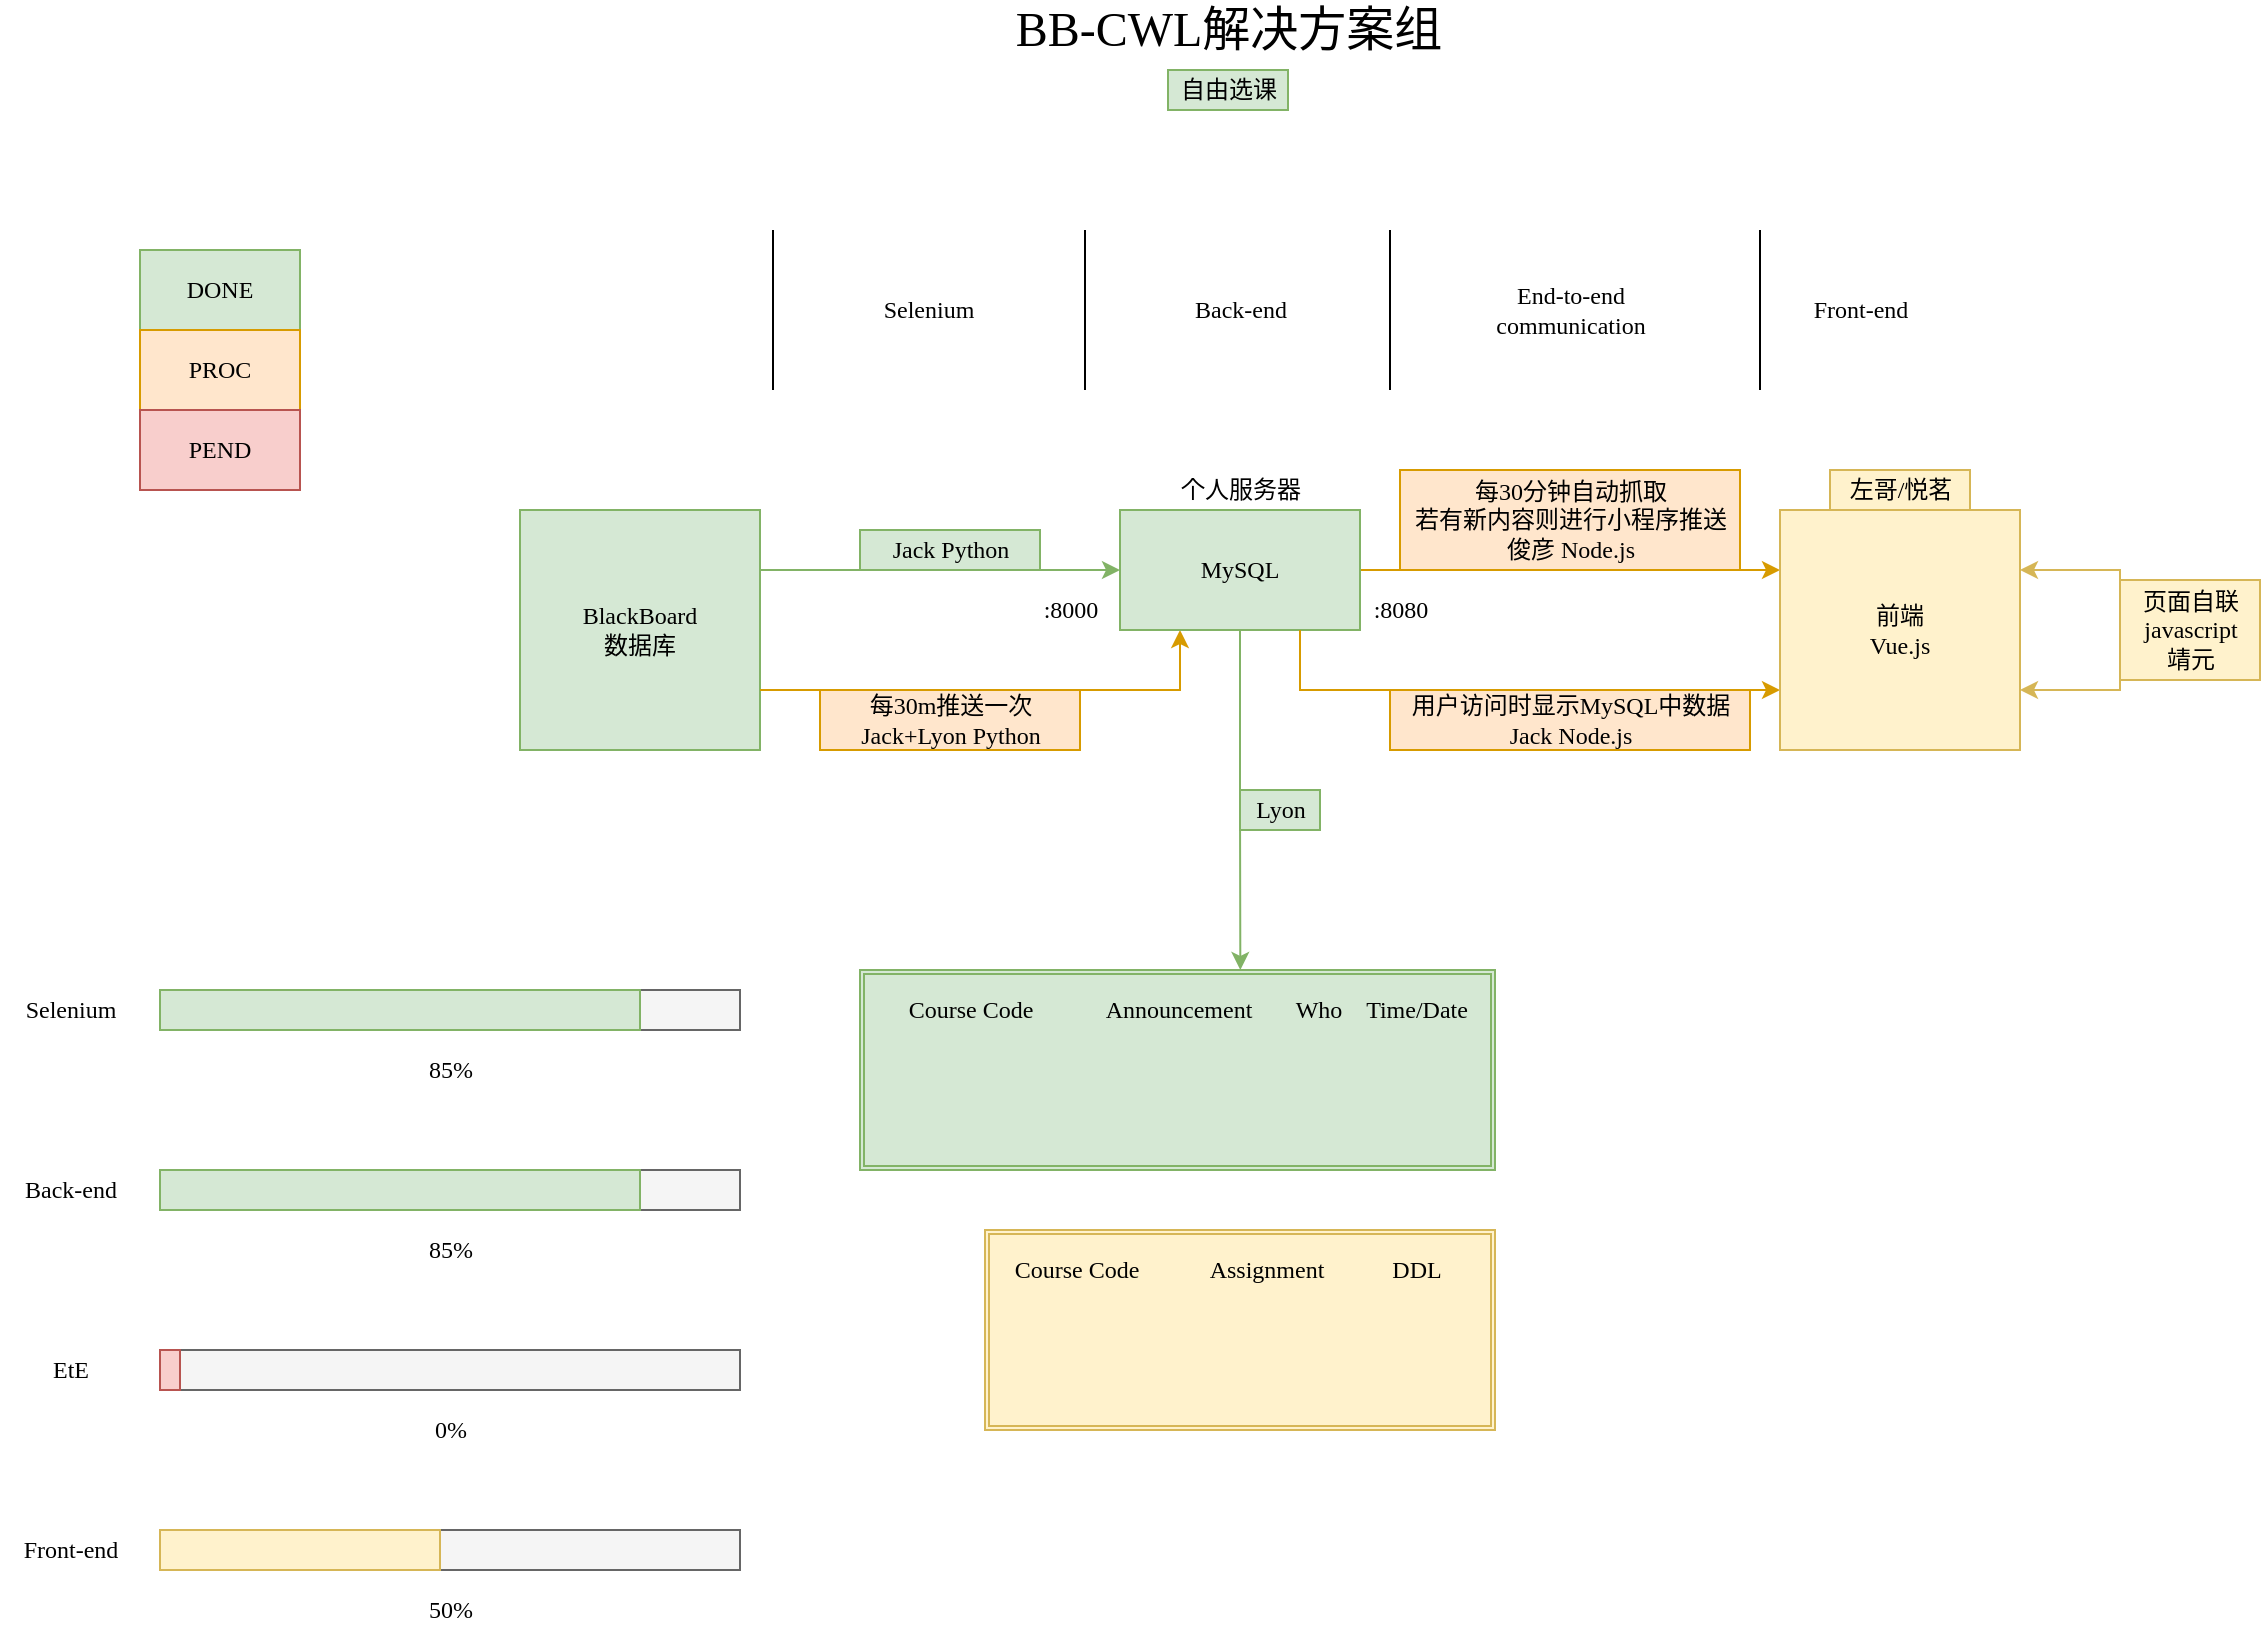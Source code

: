 <mxfile version="14.4.2" type="device"><diagram id="_YaSPdeZxaXfyCBf3pmY" name="第 1 页"><mxGraphModel dx="1590" dy="688" grid="1" gridSize="10" guides="1" tooltips="1" connect="1" arrows="1" fold="1" page="1" pageScale="1" pageWidth="827" pageHeight="1169" math="0" shadow="0"><root><mxCell id="0"/><mxCell id="1" parent="0"/><mxCell id="dPAK9DOSI8HkbfqbTrjj-16" value="" style="shape=ext;double=1;rounded=0;whiteSpace=wrap;html=1;fillColor=#d5e8d4;strokeColor=#82b366;fontFamily=Verdana;" parent="1" vertex="1"><mxGeometry x="230" y="520" width="317.5" height="100" as="geometry"/></mxCell><mxCell id="5FBKXRomffLZfinoPxYb-7" value="&lt;font style=&quot;font-size: 24px&quot;&gt;BB-CWL解决方案组&lt;/font&gt;" style="text;html=1;align=center;verticalAlign=middle;resizable=0;points=[];autosize=1;fontFamily=Verdana;" parent="1" vertex="1"><mxGeometry x="299" y="40" width="230" height="20" as="geometry"/></mxCell><mxCell id="5FBKXRomffLZfinoPxYb-35" style="edgeStyle=orthogonalEdgeStyle;rounded=0;orthogonalLoop=1;jettySize=auto;html=1;exitX=1;exitY=0.25;exitDx=0;exitDy=0;entryX=0;entryY=0.5;entryDx=0;entryDy=0;fontFamily=Verdana;fillColor=#d5e8d4;strokeColor=#82b366;" parent="1" source="5FBKXRomffLZfinoPxYb-33" target="5FBKXRomffLZfinoPxYb-34" edge="1"><mxGeometry relative="1" as="geometry"><mxPoint x="300" y="320.0" as="targetPoint"/></mxGeometry></mxCell><mxCell id="5FBKXRomffLZfinoPxYb-33" value="BlackBoard&lt;br&gt;数据库" style="rounded=0;whiteSpace=wrap;html=1;fontFamily=Verdana;fillColor=#d5e8d4;strokeColor=#82b366;" parent="1" vertex="1"><mxGeometry x="60" y="290" width="120" height="120" as="geometry"/></mxCell><mxCell id="5FBKXRomffLZfinoPxYb-37" style="edgeStyle=orthogonalEdgeStyle;rounded=0;orthogonalLoop=1;jettySize=auto;html=1;exitX=0.25;exitY=1;exitDx=0;exitDy=0;entryX=1;entryY=0.75;entryDx=0;entryDy=0;fontFamily=Verdana;fillColor=#ffe6cc;strokeColor=#d79b00;startArrow=classic;startFill=1;endArrow=none;endFill=0;" parent="1" source="5FBKXRomffLZfinoPxYb-34" target="5FBKXRomffLZfinoPxYb-33" edge="1"><mxGeometry relative="1" as="geometry"><mxPoint x="330" y="350.0" as="sourcePoint"/></mxGeometry></mxCell><mxCell id="5FBKXRomffLZfinoPxYb-60" style="edgeStyle=orthogonalEdgeStyle;rounded=0;orthogonalLoop=1;jettySize=auto;html=1;exitX=1;exitY=0.5;exitDx=0;exitDy=0;entryX=0;entryY=0.25;entryDx=0;entryDy=0;fontFamily=Verdana;fillColor=#ffe6cc;strokeColor=#d79b00;" parent="1" source="5FBKXRomffLZfinoPxYb-34" target="5FBKXRomffLZfinoPxYb-59" edge="1"><mxGeometry relative="1" as="geometry"/></mxCell><mxCell id="dPAK9DOSI8HkbfqbTrjj-11" style="edgeStyle=orthogonalEdgeStyle;rounded=0;orthogonalLoop=1;jettySize=auto;html=1;exitX=0.5;exitY=1;exitDx=0;exitDy=0;fillColor=#d5e8d4;strokeColor=#82b366;fontFamily=Verdana;" parent="1" source="5FBKXRomffLZfinoPxYb-34" edge="1"><mxGeometry relative="1" as="geometry"><mxPoint x="420.172" y="520" as="targetPoint"/></mxGeometry></mxCell><mxCell id="5FBKXRomffLZfinoPxYb-34" value="MySQL" style="rounded=0;whiteSpace=wrap;html=1;fontFamily=Verdana;fillColor=#d5e8d4;strokeColor=#82b366;" parent="1" vertex="1"><mxGeometry x="360" y="290" width="120" height="60" as="geometry"/></mxCell><mxCell id="5FBKXRomffLZfinoPxYb-36" value="Jack Python" style="text;html=1;align=center;verticalAlign=middle;resizable=0;points=[];autosize=1;fontFamily=Verdana;fillColor=#d5e8d4;strokeColor=#82b366;" parent="1" vertex="1"><mxGeometry x="230" y="300" width="90" height="20" as="geometry"/></mxCell><mxCell id="5FBKXRomffLZfinoPxYb-44" value="个人服务器" style="text;html=1;align=center;verticalAlign=middle;resizable=0;points=[];autosize=1;fontFamily=Verdana;" parent="1" vertex="1"><mxGeometry x="380" y="270" width="80" height="20" as="geometry"/></mxCell><mxCell id="5FBKXRomffLZfinoPxYb-61" style="edgeStyle=orthogonalEdgeStyle;rounded=0;orthogonalLoop=1;jettySize=auto;html=1;exitX=0;exitY=0.75;exitDx=0;exitDy=0;entryX=0.75;entryY=1;entryDx=0;entryDy=0;fontFamily=Verdana;fillColor=#ffe6cc;strokeColor=#d79b00;startArrow=classic;startFill=1;endArrow=none;endFill=0;" parent="1" source="5FBKXRomffLZfinoPxYb-59" target="5FBKXRomffLZfinoPxYb-34" edge="1"><mxGeometry relative="1" as="geometry"/></mxCell><mxCell id="5FBKXRomffLZfinoPxYb-59" value="前端&lt;br&gt;Vue.js" style="rounded=0;whiteSpace=wrap;html=1;fontFamily=Verdana;fillColor=#fff2cc;strokeColor=#d6b656;" parent="1" vertex="1"><mxGeometry x="690" y="290" width="120" height="120" as="geometry"/></mxCell><mxCell id="dPAK9DOSI8HkbfqbTrjj-4" value="用户访问时显示MySQL中数据&lt;br&gt;Jack Node.js" style="text;html=1;align=center;verticalAlign=middle;resizable=0;points=[];autosize=1;fillColor=#ffe6cc;strokeColor=#d79b00;fontFamily=Verdana;" parent="1" vertex="1"><mxGeometry x="495" y="380" width="180" height="30" as="geometry"/></mxCell><mxCell id="dPAK9DOSI8HkbfqbTrjj-5" value="每30m推送一次&lt;br&gt;Jack+Lyon Python" style="text;html=1;align=center;verticalAlign=middle;resizable=0;points=[];autosize=1;fillColor=#ffe6cc;strokeColor=#d79b00;fontFamily=Verdana;" parent="1" vertex="1"><mxGeometry x="210" y="380" width="130" height="30" as="geometry"/></mxCell><mxCell id="dPAK9DOSI8HkbfqbTrjj-6" value="自由选课" style="text;html=1;align=center;verticalAlign=middle;resizable=0;points=[];autosize=1;fillColor=#d5e8d4;strokeColor=#82b366;fontFamily=Verdana;" parent="1" vertex="1"><mxGeometry x="384" y="70" width="60" height="20" as="geometry"/></mxCell><mxCell id="dPAK9DOSI8HkbfqbTrjj-8" value="每30分钟自动抓取&lt;br&gt;若有新内容则进行小程序推送&lt;br&gt;俊彦 Node.js" style="text;html=1;align=center;verticalAlign=middle;resizable=0;points=[];autosize=1;fillColor=#ffe6cc;strokeColor=#d79b00;fontFamily=Verdana;" parent="1" vertex="1"><mxGeometry x="500" y="270" width="170" height="50" as="geometry"/></mxCell><mxCell id="dPAK9DOSI8HkbfqbTrjj-13" value="Course Code" style="text;html=1;align=center;verticalAlign=middle;resizable=0;points=[];autosize=1;fontFamily=Verdana;" parent="1" vertex="1"><mxGeometry x="240" y="530" width="90" height="20" as="geometry"/></mxCell><mxCell id="dPAK9DOSI8HkbfqbTrjj-14" value="Announcement" style="text;html=1;align=center;verticalAlign=middle;resizable=0;points=[];autosize=1;fontFamily=Verdana;" parent="1" vertex="1"><mxGeometry x="333.75" y="530" width="110" height="20" as="geometry"/></mxCell><mxCell id="dPAK9DOSI8HkbfqbTrjj-15" value="Time/Date" style="text;html=1;align=center;verticalAlign=middle;resizable=0;points=[];autosize=1;fontFamily=Verdana;" parent="1" vertex="1"><mxGeometry x="467.5" y="530" width="80" height="20" as="geometry"/></mxCell><mxCell id="dPAK9DOSI8HkbfqbTrjj-18" value="" style="shape=ext;double=1;rounded=0;whiteSpace=wrap;html=1;fillColor=#fff2cc;strokeColor=#d6b656;fontFamily=Verdana;" parent="1" vertex="1"><mxGeometry x="292.5" y="650" width="255" height="100" as="geometry"/></mxCell><mxCell id="dPAK9DOSI8HkbfqbTrjj-19" value="Course Code" style="text;html=1;align=center;verticalAlign=middle;resizable=0;points=[];autosize=1;fontFamily=Verdana;" parent="1" vertex="1"><mxGeometry x="292.5" y="660" width="90" height="20" as="geometry"/></mxCell><mxCell id="dPAK9DOSI8HkbfqbTrjj-20" value="Assignment" style="text;html=1;align=center;verticalAlign=middle;resizable=0;points=[];autosize=1;fontFamily=Verdana;" parent="1" vertex="1"><mxGeometry x="387.5" y="660" width="90" height="20" as="geometry"/></mxCell><mxCell id="dPAK9DOSI8HkbfqbTrjj-21" value="DDL" style="text;html=1;align=center;verticalAlign=middle;resizable=0;points=[];autosize=1;fontFamily=Verdana;" parent="1" vertex="1"><mxGeometry x="487.5" y="660" width="40" height="20" as="geometry"/></mxCell><mxCell id="dPAK9DOSI8HkbfqbTrjj-22" value=":8080" style="text;html=1;align=center;verticalAlign=middle;resizable=0;points=[];autosize=1;fontFamily=Verdana;" parent="1" vertex="1"><mxGeometry x="475" y="330" width="50" height="20" as="geometry"/></mxCell><mxCell id="dPAK9DOSI8HkbfqbTrjj-23" value=":8000" style="text;html=1;align=center;verticalAlign=middle;resizable=0;points=[];autosize=1;fontFamily=Verdana;" parent="1" vertex="1"><mxGeometry x="310" y="330" width="50" height="20" as="geometry"/></mxCell><mxCell id="Q4T1eekPb26TvkWSQPIz-1" value="Who" style="text;html=1;align=center;verticalAlign=middle;resizable=0;points=[];autosize=1;fontFamily=Verdana;" parent="1" vertex="1"><mxGeometry x="438.75" y="530" width="40" height="20" as="geometry"/></mxCell><mxCell id="nHOutj3BYj_-jjA_s75Y-2" value="Lyon" style="text;html=1;align=center;verticalAlign=middle;resizable=0;points=[];autosize=1;fillColor=#d5e8d4;strokeColor=#82b366;fontFamily=Verdana;" parent="1" vertex="1"><mxGeometry x="420" y="430" width="40" height="20" as="geometry"/></mxCell><mxCell id="nHOutj3BYj_-jjA_s75Y-3" value="DONE" style="rounded=0;whiteSpace=wrap;html=1;fillColor=#d5e8d4;strokeColor=#82b366;fontFamily=Verdana;" parent="1" vertex="1"><mxGeometry x="-130" y="160" width="80" height="40" as="geometry"/></mxCell><mxCell id="nHOutj3BYj_-jjA_s75Y-4" value="PROC" style="rounded=0;whiteSpace=wrap;html=1;fillColor=#ffe6cc;strokeColor=#d79b00;fontFamily=Verdana;" parent="1" vertex="1"><mxGeometry x="-130" y="200" width="80" height="40" as="geometry"/></mxCell><mxCell id="nHOutj3BYj_-jjA_s75Y-5" value="PEND" style="rounded=0;whiteSpace=wrap;html=1;fillColor=#f8cecc;strokeColor=#b85450;fontFamily=Verdana;" parent="1" vertex="1"><mxGeometry x="-130" y="240" width="80" height="40" as="geometry"/></mxCell><mxCell id="nHOutj3BYj_-jjA_s75Y-7" value="左哥/悦茗" style="text;html=1;align=center;verticalAlign=middle;resizable=0;points=[];autosize=1;fillColor=#fff2cc;strokeColor=#d6b656;fontFamily=Verdana;" parent="1" vertex="1"><mxGeometry x="715" y="270" width="70" height="20" as="geometry"/></mxCell><mxCell id="FHDAk-3ovmHQqMbEghMt-1" value="" style="rounded=0;whiteSpace=wrap;html=1;fillColor=#f5f5f5;strokeColor=#666666;fontColor=#333333;fontFamily=Verdana;" parent="1" vertex="1"><mxGeometry x="-120" y="530" width="290" height="20" as="geometry"/></mxCell><mxCell id="FHDAk-3ovmHQqMbEghMt-2" value="" style="rounded=0;whiteSpace=wrap;html=1;fillColor=#d5e8d4;strokeColor=#82b366;fontFamily=Verdana;" parent="1" vertex="1"><mxGeometry x="-120" y="530" width="240" height="20" as="geometry"/></mxCell><mxCell id="FHDAk-3ovmHQqMbEghMt-3" value="&lt;font&gt;85%&lt;/font&gt;" style="text;html=1;align=center;verticalAlign=middle;resizable=0;points=[];autosize=1;fontFamily=Verdana;" parent="1" vertex="1"><mxGeometry x="5" y="560" width="40" height="20" as="geometry"/></mxCell><mxCell id="KckB7U9V8U2p4iJojI6q-2" style="edgeStyle=orthogonalEdgeStyle;rounded=0;orthogonalLoop=1;jettySize=auto;html=1;exitX=1;exitY=0.75;exitDx=0;exitDy=0;entryX=1;entryY=0.25;entryDx=0;entryDy=0;startArrow=classic;startFill=1;endArrow=classic;endFill=1;fontFamily=Verdana;fillColor=#fff2cc;strokeColor=#d6b656;" edge="1" parent="1" source="5FBKXRomffLZfinoPxYb-59" target="5FBKXRomffLZfinoPxYb-59"><mxGeometry relative="1" as="geometry"><Array as="points"><mxPoint x="860" y="380"/><mxPoint x="860" y="320"/></Array></mxGeometry></mxCell><mxCell id="KckB7U9V8U2p4iJojI6q-3" value="页面自联&lt;br&gt;javascript&lt;br&gt;靖元" style="text;html=1;align=center;verticalAlign=middle;resizable=0;points=[];autosize=1;fontFamily=Verdana;fillColor=#fff2cc;strokeColor=#d6b656;" vertex="1" parent="1"><mxGeometry x="860" y="325" width="70" height="50" as="geometry"/></mxCell><mxCell id="KckB7U9V8U2p4iJojI6q-4" value="Selenium" style="text;html=1;align=center;verticalAlign=middle;resizable=0;points=[];autosize=1;fontFamily=Verdana;" vertex="1" parent="1"><mxGeometry x="-200" y="530" width="70" height="20" as="geometry"/></mxCell><mxCell id="KckB7U9V8U2p4iJojI6q-6" value="" style="endArrow=none;html=1;fontFamily=Verdana;" edge="1" parent="1"><mxGeometry width="50" height="50" relative="1" as="geometry"><mxPoint x="680" y="230" as="sourcePoint"/><mxPoint x="680" y="150" as="targetPoint"/></mxGeometry></mxCell><mxCell id="KckB7U9V8U2p4iJojI6q-7" value="Front-end" style="text;html=1;align=center;verticalAlign=middle;resizable=0;points=[];autosize=1;fontFamily=Verdana;" vertex="1" parent="1"><mxGeometry x="695" y="180" width="70" height="20" as="geometry"/></mxCell><mxCell id="KckB7U9V8U2p4iJojI6q-8" value="" style="endArrow=none;html=1;fontFamily=Verdana;" edge="1" parent="1"><mxGeometry width="50" height="50" relative="1" as="geometry"><mxPoint x="495" y="230" as="sourcePoint"/><mxPoint x="495" y="150" as="targetPoint"/></mxGeometry></mxCell><mxCell id="KckB7U9V8U2p4iJojI6q-9" value="End-to-end&lt;br&gt;communication" style="text;html=1;align=center;verticalAlign=middle;resizable=0;points=[];autosize=1;fontFamily=Verdana;" vertex="1" parent="1"><mxGeometry x="530" y="175" width="110" height="30" as="geometry"/></mxCell><mxCell id="KckB7U9V8U2p4iJojI6q-10" value="" style="endArrow=none;html=1;fontFamily=Verdana;" edge="1" parent="1"><mxGeometry width="50" height="50" relative="1" as="geometry"><mxPoint x="342.5" y="230" as="sourcePoint"/><mxPoint x="342.5" y="150" as="targetPoint"/></mxGeometry></mxCell><mxCell id="KckB7U9V8U2p4iJojI6q-11" value="Back-end" style="text;html=1;align=center;verticalAlign=middle;resizable=0;points=[];autosize=1;fontFamily=Verdana;" vertex="1" parent="1"><mxGeometry x="385" y="180" width="70" height="20" as="geometry"/></mxCell><mxCell id="KckB7U9V8U2p4iJojI6q-12" value="" style="endArrow=none;html=1;fontFamily=Verdana;" edge="1" parent="1"><mxGeometry width="50" height="50" relative="1" as="geometry"><mxPoint x="186.5" y="230" as="sourcePoint"/><mxPoint x="186.5" y="150" as="targetPoint"/></mxGeometry></mxCell><mxCell id="KckB7U9V8U2p4iJojI6q-13" value="Selenium" style="text;html=1;align=center;verticalAlign=middle;resizable=0;points=[];autosize=1;fontFamily=Verdana;" vertex="1" parent="1"><mxGeometry x="229" y="180" width="70" height="20" as="geometry"/></mxCell><mxCell id="KckB7U9V8U2p4iJojI6q-14" value="" style="rounded=0;whiteSpace=wrap;html=1;fillColor=#f5f5f5;strokeColor=#666666;fontColor=#333333;fontFamily=Verdana;" vertex="1" parent="1"><mxGeometry x="-120" y="620" width="290" height="20" as="geometry"/></mxCell><mxCell id="KckB7U9V8U2p4iJojI6q-15" value="" style="rounded=0;whiteSpace=wrap;html=1;fillColor=#d5e8d4;strokeColor=#82b366;fontFamily=Verdana;" vertex="1" parent="1"><mxGeometry x="-120" y="620" width="240" height="20" as="geometry"/></mxCell><mxCell id="KckB7U9V8U2p4iJojI6q-16" value="&lt;font&gt;85%&lt;/font&gt;" style="text;html=1;align=center;verticalAlign=middle;resizable=0;points=[];autosize=1;fontFamily=Verdana;" vertex="1" parent="1"><mxGeometry x="5" y="650" width="40" height="20" as="geometry"/></mxCell><mxCell id="KckB7U9V8U2p4iJojI6q-17" value="Back-end" style="text;html=1;align=center;verticalAlign=middle;resizable=0;points=[];autosize=1;fontFamily=Verdana;" vertex="1" parent="1"><mxGeometry x="-200" y="620" width="70" height="20" as="geometry"/></mxCell><mxCell id="KckB7U9V8U2p4iJojI6q-18" value="" style="rounded=0;whiteSpace=wrap;html=1;fillColor=#f5f5f5;strokeColor=#666666;fontColor=#333333;fontFamily=Verdana;" vertex="1" parent="1"><mxGeometry x="-120" y="710" width="290" height="20" as="geometry"/></mxCell><mxCell id="KckB7U9V8U2p4iJojI6q-20" value="&lt;font&gt;0%&lt;/font&gt;" style="text;html=1;align=center;verticalAlign=middle;resizable=0;points=[];autosize=1;fontFamily=Verdana;" vertex="1" parent="1"><mxGeometry x="5" y="740" width="40" height="20" as="geometry"/></mxCell><mxCell id="KckB7U9V8U2p4iJojI6q-21" value="EtE" style="text;html=1;align=center;verticalAlign=middle;resizable=0;points=[];autosize=1;fontFamily=Verdana;" vertex="1" parent="1"><mxGeometry x="-185" y="710" width="40" height="20" as="geometry"/></mxCell><mxCell id="KckB7U9V8U2p4iJojI6q-22" value="" style="rounded=0;whiteSpace=wrap;html=1;fillColor=#f5f5f5;strokeColor=#666666;fontColor=#333333;fontFamily=Verdana;" vertex="1" parent="1"><mxGeometry x="-120" y="800" width="290" height="20" as="geometry"/></mxCell><mxCell id="KckB7U9V8U2p4iJojI6q-23" value="" style="rounded=0;whiteSpace=wrap;html=1;fillColor=#fff2cc;strokeColor=#d6b656;fontFamily=Verdana;" vertex="1" parent="1"><mxGeometry x="-120" y="800" width="140" height="20" as="geometry"/></mxCell><mxCell id="KckB7U9V8U2p4iJojI6q-24" value="&lt;font&gt;50%&lt;/font&gt;" style="text;html=1;align=center;verticalAlign=middle;resizable=0;points=[];autosize=1;fontFamily=Verdana;" vertex="1" parent="1"><mxGeometry x="5" y="830" width="40" height="20" as="geometry"/></mxCell><mxCell id="KckB7U9V8U2p4iJojI6q-25" value="Front-end" style="text;html=1;align=center;verticalAlign=middle;resizable=0;points=[];autosize=1;fontFamily=Verdana;" vertex="1" parent="1"><mxGeometry x="-200" y="800" width="70" height="20" as="geometry"/></mxCell><mxCell id="KckB7U9V8U2p4iJojI6q-26" value="" style="rounded=0;whiteSpace=wrap;html=1;fillColor=#f8cecc;strokeColor=#b85450;fontFamily=Verdana;" vertex="1" parent="1"><mxGeometry x="-120" y="710" width="10" height="20" as="geometry"/></mxCell></root></mxGraphModel></diagram></mxfile>